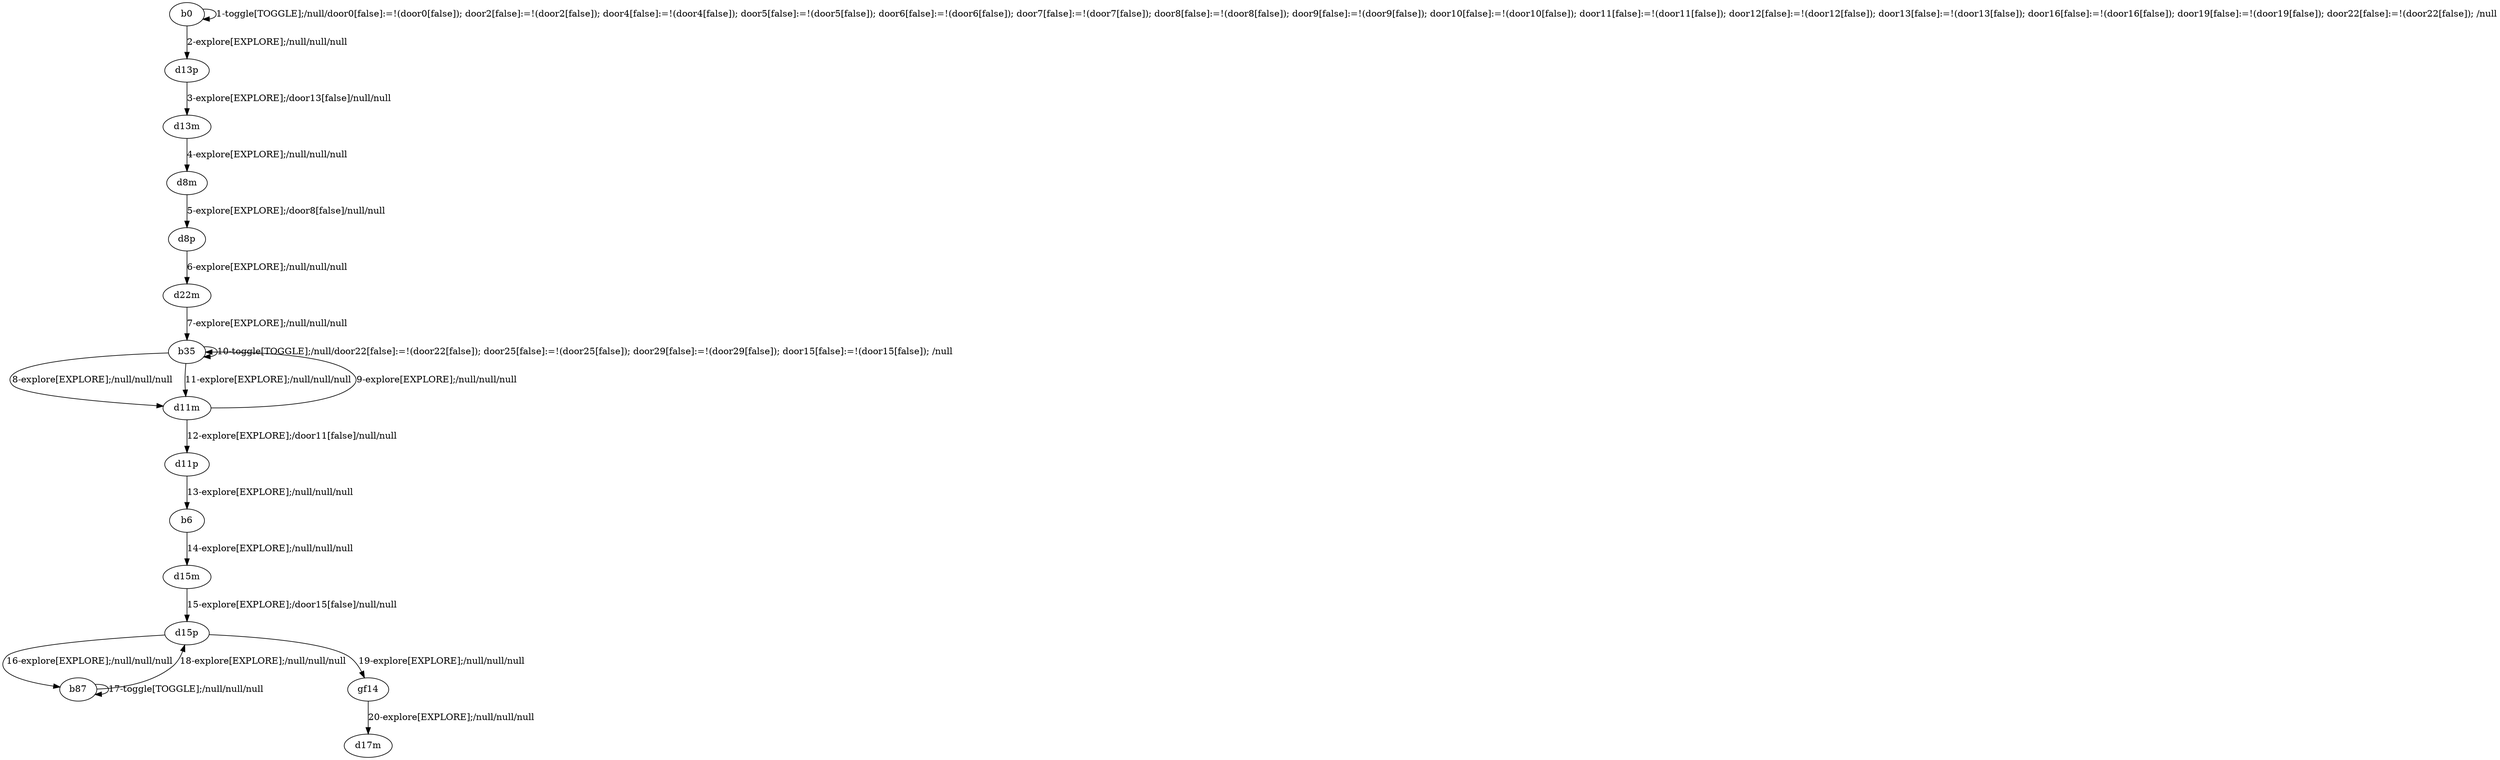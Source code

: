 # Total number of goals covered by this test: 2
# b87 --> b87
# b87 --> d15p

digraph g {
"b0" -> "b0" [label = "1-toggle[TOGGLE];/null/door0[false]:=!(door0[false]); door2[false]:=!(door2[false]); door4[false]:=!(door4[false]); door5[false]:=!(door5[false]); door6[false]:=!(door6[false]); door7[false]:=!(door7[false]); door8[false]:=!(door8[false]); door9[false]:=!(door9[false]); door10[false]:=!(door10[false]); door11[false]:=!(door11[false]); door12[false]:=!(door12[false]); door13[false]:=!(door13[false]); door16[false]:=!(door16[false]); door19[false]:=!(door19[false]); door22[false]:=!(door22[false]); /null"];
"b0" -> "d13p" [label = "2-explore[EXPLORE];/null/null/null"];
"d13p" -> "d13m" [label = "3-explore[EXPLORE];/door13[false]/null/null"];
"d13m" -> "d8m" [label = "4-explore[EXPLORE];/null/null/null"];
"d8m" -> "d8p" [label = "5-explore[EXPLORE];/door8[false]/null/null"];
"d8p" -> "d22m" [label = "6-explore[EXPLORE];/null/null/null"];
"d22m" -> "b35" [label = "7-explore[EXPLORE];/null/null/null"];
"b35" -> "d11m" [label = "8-explore[EXPLORE];/null/null/null"];
"d11m" -> "b35" [label = "9-explore[EXPLORE];/null/null/null"];
"b35" -> "b35" [label = "10-toggle[TOGGLE];/null/door22[false]:=!(door22[false]); door25[false]:=!(door25[false]); door29[false]:=!(door29[false]); door15[false]:=!(door15[false]); /null"];
"b35" -> "d11m" [label = "11-explore[EXPLORE];/null/null/null"];
"d11m" -> "d11p" [label = "12-explore[EXPLORE];/door11[false]/null/null"];
"d11p" -> "b6" [label = "13-explore[EXPLORE];/null/null/null"];
"b6" -> "d15m" [label = "14-explore[EXPLORE];/null/null/null"];
"d15m" -> "d15p" [label = "15-explore[EXPLORE];/door15[false]/null/null"];
"d15p" -> "b87" [label = "16-explore[EXPLORE];/null/null/null"];
"b87" -> "b87" [label = "17-toggle[TOGGLE];/null/null/null"];
"b87" -> "d15p" [label = "18-explore[EXPLORE];/null/null/null"];
"d15p" -> "gf14" [label = "19-explore[EXPLORE];/null/null/null"];
"gf14" -> "d17m" [label = "20-explore[EXPLORE];/null/null/null"];
}